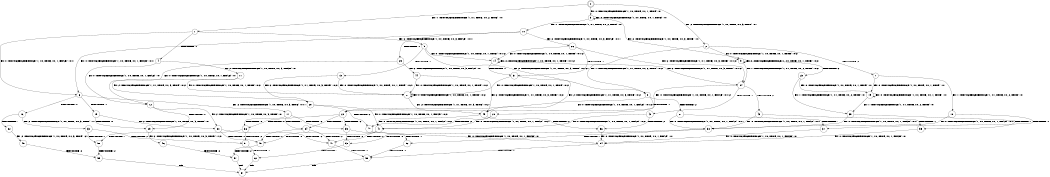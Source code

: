 digraph BCG {
size = "7, 10.5";
center = TRUE;
node [shape = circle];
0 [peripheries = 2];
0 -> 1 [label = "EX !1 !ATOMIC_EXCH_BRANCH (1, +1, TRUE, +0, 2, TRUE) !:0:"];
0 -> 2 [label = "EX !2 !ATOMIC_EXCH_BRANCH (1, +0, TRUE, +0, 3, TRUE) !:0:"];
0 -> 3 [label = "EX !0 !ATOMIC_EXCH_BRANCH (1, +0, TRUE, +0, 1, TRUE) !:0:"];
1 -> 4 [label = "TERMINATE !1"];
1 -> 5 [label = "EX !2 !ATOMIC_EXCH_BRANCH (1, +0, TRUE, +0, 3, FALSE) !:0:1:"];
1 -> 6 [label = "EX !0 !ATOMIC_EXCH_BRANCH (1, +0, TRUE, +0, 1, FALSE) !:0:1:"];
2 -> 7 [label = "TERMINATE !2"];
2 -> 8 [label = "EX !1 !ATOMIC_EXCH_BRANCH (1, +1, TRUE, +0, 2, TRUE) !:0:2:"];
2 -> 9 [label = "EX !0 !ATOMIC_EXCH_BRANCH (1, +0, TRUE, +0, 1, TRUE) !:0:2:"];
3 -> 10 [label = "EX !1 !ATOMIC_EXCH_BRANCH (1, +1, TRUE, +0, 2, TRUE) !:0:"];
3 -> 9 [label = "EX !2 !ATOMIC_EXCH_BRANCH (1, +0, TRUE, +0, 3, TRUE) !:0:"];
3 -> 3 [label = "EX !0 !ATOMIC_EXCH_BRANCH (1, +0, TRUE, +0, 1, TRUE) !:0:"];
4 -> 11 [label = "EX !2 !ATOMIC_EXCH_BRANCH (1, +0, TRUE, +0, 3, FALSE) !:0:"];
4 -> 12 [label = "EX !0 !ATOMIC_EXCH_BRANCH (1, +0, TRUE, +0, 1, FALSE) !:0:"];
5 -> 13 [label = "TERMINATE !1"];
5 -> 14 [label = "EX !0 !ATOMIC_EXCH_BRANCH (1, +0, TRUE, +0, 1, TRUE) !:0:1:2:"];
5 -> 8 [label = "EX !2 !ATOMIC_EXCH_BRANCH (1, +1, TRUE, +0, 3, TRUE) !:0:1:2:"];
6 -> 15 [label = "TERMINATE !1"];
6 -> 16 [label = "TERMINATE !0"];
6 -> 17 [label = "EX !2 !ATOMIC_EXCH_BRANCH (1, +0, TRUE, +0, 3, TRUE) !:0:1:"];
7 -> 18 [label = "EX !1 !ATOMIC_EXCH_BRANCH (1, +1, TRUE, +0, 2, TRUE) !:0:"];
7 -> 19 [label = "EX !0 !ATOMIC_EXCH_BRANCH (1, +0, TRUE, +0, 1, TRUE) !:0:"];
8 -> 20 [label = "TERMINATE !1"];
8 -> 21 [label = "TERMINATE !2"];
8 -> 22 [label = "EX !0 !ATOMIC_EXCH_BRANCH (1, +0, TRUE, +0, 1, FALSE) !:0:1:2:"];
9 -> 23 [label = "TERMINATE !2"];
9 -> 24 [label = "EX !1 !ATOMIC_EXCH_BRANCH (1, +1, TRUE, +0, 2, TRUE) !:0:2:"];
9 -> 9 [label = "EX !0 !ATOMIC_EXCH_BRANCH (1, +0, TRUE, +0, 1, TRUE) !:0:2:"];
10 -> 25 [label = "TERMINATE !1"];
10 -> 26 [label = "EX !2 !ATOMIC_EXCH_BRANCH (1, +0, TRUE, +0, 3, FALSE) !:0:1:"];
10 -> 6 [label = "EX !0 !ATOMIC_EXCH_BRANCH (1, +0, TRUE, +0, 1, FALSE) !:0:1:"];
11 -> 27 [label = "EX !0 !ATOMIC_EXCH_BRANCH (1, +0, TRUE, +0, 1, TRUE) !:0:2:"];
11 -> 28 [label = "EX !2 !ATOMIC_EXCH_BRANCH (1, +1, TRUE, +0, 3, TRUE) !:0:2:"];
12 -> 29 [label = "TERMINATE !0"];
12 -> 30 [label = "EX !2 !ATOMIC_EXCH_BRANCH (1, +0, TRUE, +0, 3, TRUE) !:0:"];
13 -> 27 [label = "EX !0 !ATOMIC_EXCH_BRANCH (1, +0, TRUE, +0, 1, TRUE) !:0:2:"];
13 -> 28 [label = "EX !2 !ATOMIC_EXCH_BRANCH (1, +1, TRUE, +0, 3, TRUE) !:0:2:"];
14 -> 31 [label = "TERMINATE !1"];
14 -> 24 [label = "EX !2 !ATOMIC_EXCH_BRANCH (1, +1, TRUE, +0, 3, TRUE) !:0:1:2:"];
14 -> 14 [label = "EX !0 !ATOMIC_EXCH_BRANCH (1, +0, TRUE, +0, 1, TRUE) !:0:1:2:"];
15 -> 29 [label = "TERMINATE !0"];
15 -> 30 [label = "EX !2 !ATOMIC_EXCH_BRANCH (1, +0, TRUE, +0, 3, TRUE) !:0:"];
16 -> 32 [label = "TERMINATE !1"];
16 -> 33 [label = "EX !2 !ATOMIC_EXCH_BRANCH (1, +0, TRUE, +0, 3, TRUE) !:1:"];
17 -> 34 [label = "TERMINATE !1"];
17 -> 35 [label = "TERMINATE !2"];
17 -> 36 [label = "TERMINATE !0"];
18 -> 37 [label = "TERMINATE !1"];
18 -> 38 [label = "EX !0 !ATOMIC_EXCH_BRANCH (1, +0, TRUE, +0, 1, FALSE) !:0:1:"];
19 -> 39 [label = "EX !1 !ATOMIC_EXCH_BRANCH (1, +1, TRUE, +0, 2, TRUE) !:0:"];
19 -> 19 [label = "EX !0 !ATOMIC_EXCH_BRANCH (1, +0, TRUE, +0, 1, TRUE) !:0:"];
20 -> 40 [label = "TERMINATE !2"];
20 -> 41 [label = "EX !0 !ATOMIC_EXCH_BRANCH (1, +0, TRUE, +0, 1, FALSE) !:0:2:"];
21 -> 37 [label = "TERMINATE !1"];
21 -> 38 [label = "EX !0 !ATOMIC_EXCH_BRANCH (1, +0, TRUE, +0, 1, FALSE) !:0:1:"];
22 -> 34 [label = "TERMINATE !1"];
22 -> 35 [label = "TERMINATE !2"];
22 -> 36 [label = "TERMINATE !0"];
23 -> 39 [label = "EX !1 !ATOMIC_EXCH_BRANCH (1, +1, TRUE, +0, 2, TRUE) !:0:"];
23 -> 19 [label = "EX !0 !ATOMIC_EXCH_BRANCH (1, +0, TRUE, +0, 1, TRUE) !:0:"];
24 -> 42 [label = "TERMINATE !1"];
24 -> 43 [label = "TERMINATE !2"];
24 -> 22 [label = "EX !0 !ATOMIC_EXCH_BRANCH (1, +0, TRUE, +0, 1, FALSE) !:0:1:2:"];
25 -> 44 [label = "EX !2 !ATOMIC_EXCH_BRANCH (1, +0, TRUE, +0, 3, FALSE) !:0:"];
25 -> 12 [label = "EX !0 !ATOMIC_EXCH_BRANCH (1, +0, TRUE, +0, 1, FALSE) !:0:"];
26 -> 31 [label = "TERMINATE !1"];
26 -> 24 [label = "EX !2 !ATOMIC_EXCH_BRANCH (1, +1, TRUE, +0, 3, TRUE) !:0:1:2:"];
26 -> 14 [label = "EX !0 !ATOMIC_EXCH_BRANCH (1, +0, TRUE, +0, 1, TRUE) !:0:1:2:"];
27 -> 45 [label = "EX !2 !ATOMIC_EXCH_BRANCH (1, +1, TRUE, +0, 3, TRUE) !:0:2:"];
27 -> 27 [label = "EX !0 !ATOMIC_EXCH_BRANCH (1, +0, TRUE, +0, 1, TRUE) !:0:2:"];
28 -> 40 [label = "TERMINATE !2"];
28 -> 41 [label = "EX !0 !ATOMIC_EXCH_BRANCH (1, +0, TRUE, +0, 1, FALSE) !:0:2:"];
29 -> 46 [label = "EX !2 !ATOMIC_EXCH_BRANCH (1, +0, TRUE, +0, 3, TRUE) !:1:2:"];
30 -> 47 [label = "TERMINATE !2"];
30 -> 48 [label = "TERMINATE !0"];
31 -> 45 [label = "EX !2 !ATOMIC_EXCH_BRANCH (1, +1, TRUE, +0, 3, TRUE) !:0:2:"];
31 -> 27 [label = "EX !0 !ATOMIC_EXCH_BRANCH (1, +0, TRUE, +0, 1, TRUE) !:0:2:"];
32 -> 49 [label = "EX !2 !ATOMIC_EXCH_BRANCH (1, +0, TRUE, +0, 3, TRUE) !:2:"];
33 -> 50 [label = "TERMINATE !1"];
33 -> 51 [label = "TERMINATE !2"];
34 -> 47 [label = "TERMINATE !2"];
34 -> 48 [label = "TERMINATE !0"];
35 -> 52 [label = "TERMINATE !1"];
35 -> 53 [label = "TERMINATE !0"];
36 -> 50 [label = "TERMINATE !1"];
36 -> 51 [label = "TERMINATE !2"];
37 -> 54 [label = "EX !0 !ATOMIC_EXCH_BRANCH (1, +0, TRUE, +0, 1, FALSE) !:0:"];
38 -> 52 [label = "TERMINATE !1"];
38 -> 53 [label = "TERMINATE !0"];
39 -> 55 [label = "TERMINATE !1"];
39 -> 38 [label = "EX !0 !ATOMIC_EXCH_BRANCH (1, +0, TRUE, +0, 1, FALSE) !:0:1:"];
40 -> 54 [label = "EX !0 !ATOMIC_EXCH_BRANCH (1, +0, TRUE, +0, 1, FALSE) !:0:"];
41 -> 47 [label = "TERMINATE !2"];
41 -> 48 [label = "TERMINATE !0"];
42 -> 56 [label = "TERMINATE !2"];
42 -> 41 [label = "EX !0 !ATOMIC_EXCH_BRANCH (1, +0, TRUE, +0, 1, FALSE) !:0:2:"];
43 -> 55 [label = "TERMINATE !1"];
43 -> 38 [label = "EX !0 !ATOMIC_EXCH_BRANCH (1, +0, TRUE, +0, 1, FALSE) !:0:1:"];
44 -> 45 [label = "EX !2 !ATOMIC_EXCH_BRANCH (1, +1, TRUE, +0, 3, TRUE) !:0:2:"];
44 -> 27 [label = "EX !0 !ATOMIC_EXCH_BRANCH (1, +0, TRUE, +0, 1, TRUE) !:0:2:"];
45 -> 56 [label = "TERMINATE !2"];
45 -> 41 [label = "EX !0 !ATOMIC_EXCH_BRANCH (1, +0, TRUE, +0, 1, FALSE) !:0:2:"];
46 -> 57 [label = "TERMINATE !2"];
47 -> 58 [label = "TERMINATE !0"];
48 -> 57 [label = "TERMINATE !2"];
49 -> 59 [label = "TERMINATE !2"];
50 -> 59 [label = "TERMINATE !2"];
51 -> 60 [label = "TERMINATE !1"];
52 -> 58 [label = "TERMINATE !0"];
53 -> 60 [label = "TERMINATE !1"];
54 -> 58 [label = "TERMINATE !0"];
55 -> 54 [label = "EX !0 !ATOMIC_EXCH_BRANCH (1, +0, TRUE, +0, 1, FALSE) !:0:"];
56 -> 54 [label = "EX !0 !ATOMIC_EXCH_BRANCH (1, +0, TRUE, +0, 1, FALSE) !:0:"];
57 -> 61 [label = "exit"];
58 -> 61 [label = "exit"];
59 -> 61 [label = "exit"];
60 -> 61 [label = "exit"];
}

